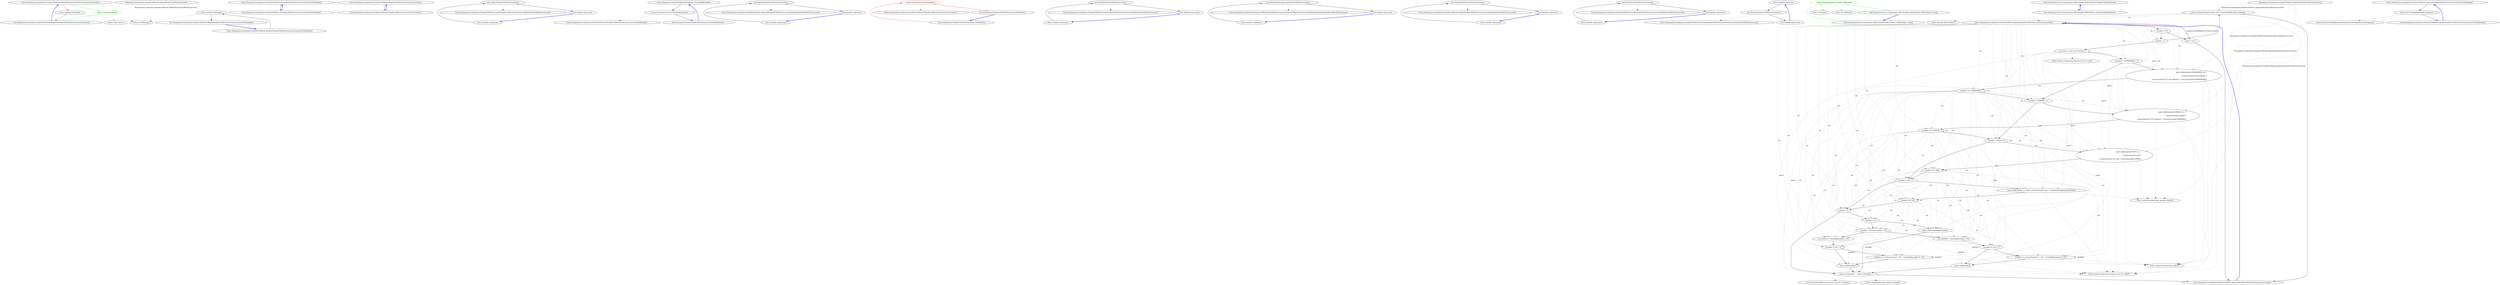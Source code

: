 digraph  {
n0 [label="Entry Humanizer.Localisation.NumberToWords.DefaultNumberToWordsConverter.Convert(int)", span="4-4", cluster="Humanizer.Localisation.NumberToWords.DefaultNumberToWordsConverter.Convert(int)"];
n1 [label="return number.ToString();", span="6-6", cluster="Humanizer.Localisation.NumberToWords.DefaultNumberToWordsConverter.Convert(int)"];
n2 [label="Exit Humanizer.Localisation.NumberToWords.DefaultNumberToWordsConverter.Convert(int)", span="4-4", cluster="Humanizer.Localisation.NumberToWords.DefaultNumberToWordsConverter.Convert(int)"];
n3 [label="Entry int.ToString()", span="0-0", cluster="int.ToString()"];
n4 [label="Entry Humanizer.Localisation.NumberToWords.DefaultNumberToWordsConverter.ConvertToOrdinal(int)", span="9-9", cluster="Humanizer.Localisation.NumberToWords.DefaultNumberToWordsConverter.ConvertToOrdinal(int)"];
n5 [label="return number.ToString();", span="11-11", cluster="Humanizer.Localisation.NumberToWords.DefaultNumberToWordsConverter.ConvertToOrdinal(int)"];
n6 [label="Exit Humanizer.Localisation.NumberToWords.DefaultNumberToWordsConverter.ConvertToOrdinal(int)", span="9-9", cluster="Humanizer.Localisation.NumberToWords.DefaultNumberToWordsConverter.ConvertToOrdinal(int)"];
d1 [label="return Convert(number);", span="6-6", cluster="Humanizer.Localisation.NumberToWords.DefaultNumberToWordsConverter.Convert(int)", color=green, community=0];
d11 [label="Humanizer.Localisation.NumberToWords.DefaultNumberToWordsConverter", span=""];
d3 [label="Entry Unk.Convert", span="", cluster="Unk.Convert"];
m1_2 [label="Entry Humanizer.Localisation.NumberToWords.INumberToWordsConverter.ConvertToOrdinal(int)", span="19-19", cluster="Humanizer.Localisation.NumberToWords.INumberToWordsConverter.ConvertToOrdinal(int)", file="INumberToWordsConverter.cs"];
m1_3 [label="Exit Humanizer.Localisation.NumberToWords.INumberToWordsConverter.ConvertToOrdinal(int)", span="19-19", cluster="Humanizer.Localisation.NumberToWords.INumberToWordsConverter.ConvertToOrdinal(int)", file="INumberToWordsConverter.cs"];
m1_0 [label="Entry Humanizer.Localisation.NumberToWords.INumberToWordsConverter.Convert(int)", span="12-12", cluster="Humanizer.Localisation.NumberToWords.INumberToWordsConverter.Convert(int)", file="INumberToWordsConverter.cs"];
m1_1 [label="Exit Humanizer.Localisation.NumberToWords.INumberToWordsConverter.Convert(int)", span="12-12", cluster="Humanizer.Localisation.NumberToWords.INumberToWordsConverter.Convert(int)", file="INumberToWordsConverter.cs"];
m2_7 [label="Entry Humanizer.Localisation.NumberToWords.ArabicNumberToWordsConverter.ArabicNumberToWordsConverter()", span="4-4", cluster="Humanizer.Localisation.NumberToWords.ArabicNumberToWordsConverter.ArabicNumberToWordsConverter()", file="NumberToWordsExtension.cs"];
m2_32 [label="Entry Humanizer.NumberToWordsExtension.ToOrdinalWords(int)", span="38-38", cluster="Humanizer.NumberToWordsExtension.ToOrdinalWords(int)", file="NumberToWordsExtension.cs"];
m2_33 [label="return Converter.ConvertToOrdinal(number);", span="40-40", cluster="Humanizer.NumberToWordsExtension.ToOrdinalWords(int)", file="NumberToWordsExtension.cs"];
m2_34 [label="Exit Humanizer.NumberToWordsExtension.ToOrdinalWords(int)", span="38-38", cluster="Humanizer.NumberToWordsExtension.ToOrdinalWords(int)", file="NumberToWordsExtension.cs"];
m2_15 [label="Entry Humanizer.Localisation.NumberToWords.SpanishNumberToWordsConverter.SpanishNumberToWordsConverter()", span="5-5", cluster="Humanizer.Localisation.NumberToWords.SpanishNumberToWordsConverter.SpanishNumberToWordsConverter()", file="NumberToWordsExtension.cs"];
m2_35 [label="Entry Humanizer.Localisation.NumberToWords.INumberToWordsConverter.ConvertToOrdinal(int)", span="19-19", cluster="Humanizer.Localisation.NumberToWords.INumberToWordsConverter.ConvertToOrdinal(int)", file="NumberToWordsExtension.cs"];
m2_31 [label="Entry Humanizer.Localisation.NumberToWords.INumberToWordsConverter.Convert(int)", span="12-12", cluster="Humanizer.Localisation.NumberToWords.INumberToWordsConverter.Convert(int)", file="NumberToWordsExtension.cs"];
m2_19 [label="Entry Humanizer.Localisation.NumberToWords.PolishNumberToWordsConverter.PolishNumberToWordsConverter()", span="6-6", cluster="Humanizer.Localisation.NumberToWords.PolishNumberToWordsConverter.PolishNumberToWordsConverter()", file="NumberToWordsExtension.cs"];
m2_28 [label="Entry Humanizer.NumberToWordsExtension.ToWords(int)", span="28-28", cluster="Humanizer.NumberToWordsExtension.ToWords(int)", file="NumberToWordsExtension.cs"];
m2_29 [label="return Converter.Convert(number);", span="30-30", cluster="Humanizer.NumberToWordsExtension.ToWords(int)", color=red, community=0, file="NumberToWordsExtension.cs"];
m2_30 [label="Exit Humanizer.NumberToWordsExtension.ToWords(int)", span="28-28", cluster="Humanizer.NumberToWordsExtension.ToWords(int)", file="NumberToWordsExtension.cs"];
m2_23 [label="Entry Humanizer.Localisation.NumberToWords.BrazilianPortugueseNumberToWordsConverter.BrazilianPortugueseNumberToWordsConverter()", span="5-5", cluster="Humanizer.Localisation.NumberToWords.BrazilianPortugueseNumberToWordsConverter.BrazilianPortugueseNumberToWordsConverter()", file="NumberToWordsExtension.cs"];
m2_3 [label="Entry Humanizer.Localisation.NumberToWords.EnglishNumberToWordsConverter.EnglishNumberToWordsConverter()", span="5-5", cluster="Humanizer.Localisation.NumberToWords.EnglishNumberToWordsConverter.EnglishNumberToWordsConverter()", file="NumberToWordsExtension.cs"];
m2_11 [label="Entry Humanizer.Localisation.NumberToWords.FarsiNumberToWordsConverter.FarsiNumberToWordsConverter()", span="5-5", cluster="Humanizer.Localisation.NumberToWords.FarsiNumberToWordsConverter.FarsiNumberToWordsConverter()", file="NumberToWordsExtension.cs"];
m2_24 [label="Entry lambda expression", span="20-20", cluster="lambda expression", file="NumberToWordsExtension.cs"];
m2_0 [label="Entry lambda expression", span="14-14", cluster="lambda expression", file="NumberToWordsExtension.cs"];
m2_1 [label="new EnglishNumberToWordsConverter()", span="14-14", cluster="lambda expression", file="NumberToWordsExtension.cs"];
m2_2 [label="Exit lambda expression", span="14-14", cluster="lambda expression", file="NumberToWordsExtension.cs"];
m2_4 [label="Entry lambda expression", span="15-15", cluster="lambda expression", file="NumberToWordsExtension.cs"];
m2_5 [label="new ArabicNumberToWordsConverter()", span="15-15", cluster="lambda expression", file="NumberToWordsExtension.cs"];
m2_6 [label="Exit lambda expression", span="15-15", cluster="lambda expression", file="NumberToWordsExtension.cs"];
m2_8 [label="Entry lambda expression", span="16-16", cluster="lambda expression", file="NumberToWordsExtension.cs"];
m2_9 [label="new FarsiNumberToWordsConverter()", span="16-16", cluster="lambda expression", file="NumberToWordsExtension.cs"];
m2_10 [label="Exit lambda expression", span="16-16", cluster="lambda expression", file="NumberToWordsExtension.cs"];
m2_12 [label="Entry lambda expression", span="17-17", cluster="lambda expression", file="NumberToWordsExtension.cs"];
m2_13 [label="new SpanishNumberToWordsConverter()", span="17-17", cluster="lambda expression", file="NumberToWordsExtension.cs"];
m2_14 [label="Exit lambda expression", span="17-17", cluster="lambda expression", file="NumberToWordsExtension.cs"];
m2_16 [label="Entry lambda expression", span="18-18", cluster="lambda expression", file="NumberToWordsExtension.cs"];
m2_17 [label="new PolishNumberToWordsConverter()", span="18-18", cluster="lambda expression", file="NumberToWordsExtension.cs"];
m2_18 [label="Exit lambda expression", span="18-18", cluster="lambda expression", file="NumberToWordsExtension.cs"];
m2_20 [label="Entry lambda expression", span="19-19", cluster="lambda expression", file="NumberToWordsExtension.cs"];
m2_21 [label="new BrazilianPortugueseNumberToWordsConverter()", span="19-19", cluster="lambda expression", file="NumberToWordsExtension.cs"];
m2_22 [label="Exit lambda expression", span="19-19", cluster="lambda expression", file="NumberToWordsExtension.cs"];
m2_25 [label="new RussianNumberToWordsConverter()", span="20-20", cluster="lambda expression", file="NumberToWordsExtension.cs"];
m2_26 [label="Exit lambda expression", span="20-20", cluster="lambda expression", file="NumberToWordsExtension.cs"];
m2_27 [label="Entry Humanizer.Localisation.NumberToWords.RussianNumberToWordsConverter.RussianNumberToWordsConverter()", span="5-5", cluster="Humanizer.Localisation.NumberToWords.RussianNumberToWordsConverter.RussianNumberToWordsConverter()", file="NumberToWordsExtension.cs"];
m3_6 [label="Entry Unk.Equal", span="", cluster="Unk.Equal", file="NumberToWordsTests.cs"];
m3_5 [label="Entry int.ToWords()", span="28-28", cluster="int.ToWords()", file="NumberToWordsTests.cs"];
m3_2 [label="Entry Humanizer.Tests.Localisation.ruRU.NumberToWordsTests.ToWords(int, string)", span="65-65", cluster="Humanizer.Tests.Localisation.ruRU.NumberToWordsTests.ToWords(int, string)", file="NumberToWordsTests.cs"];
m3_3 [label="Assert.Equal(expected, number.ToWords())", span="67-67", cluster="Humanizer.Tests.Localisation.ruRU.NumberToWordsTests.ToWords(int, string)", file="NumberToWordsTests.cs", color=green, community=0];
m3_4 [label="Exit Humanizer.Tests.Localisation.ruRU.NumberToWordsTests.ToWords(int, string)", span="65-65", cluster="Humanizer.Tests.Localisation.ruRU.NumberToWordsTests.ToWords(int, string)", file="NumberToWordsTests.cs"];
m3_0 [label="Entry Humanizer.Tests.Localisation.ruRU.NumberToWordsTests.NumberToWordsTests()", span="7-7", cluster="Humanizer.Tests.Localisation.ruRU.NumberToWordsTests.NumberToWordsTests()", file="NumberToWordsTests.cs"];
m3_1 [label="Exit Humanizer.Tests.Localisation.ruRU.NumberToWordsTests.NumberToWordsTests()", span="7-7", cluster="Humanizer.Tests.Localisation.ruRU.NumberToWordsTests.NumberToWordsTests()", file="NumberToWordsTests.cs"];
m4_32 [label="Entry System.Math.Abs(int)", span="0-0", cluster="System.Math.Abs(int)", file="SpanishNumberToWordsConverter.cs"];
m4_34 [label="Entry System.Collections.Generic.List<T>.List()", span="0-0", cluster="System.Collections.Generic.List<T>.List()", file="SpanishNumberToWordsConverter.cs"];
m4_37 [label="Entry System.Collections.Generic.List<T>.ToArray()", span="0-0", cluster="System.Collections.Generic.List<T>.ToArray()", file="SpanishNumberToWordsConverter.cs"];
m4_39 [label="Entry Humanizer.Localisation.NumberToWords.SpanishNumberToWordsConverter.ConvertToOrdinal(int)", span="79-79", cluster="Humanizer.Localisation.NumberToWords.SpanishNumberToWordsConverter.ConvertToOrdinal(int)", file="SpanishNumberToWordsConverter.cs"];
m4_40 [label="throw new NotImplementedException();", span="81-81", cluster="Humanizer.Localisation.NumberToWords.SpanishNumberToWordsConverter.ConvertToOrdinal(int)", file="SpanishNumberToWordsConverter.cs"];
m4_41 [label="Exit Humanizer.Localisation.NumberToWords.SpanishNumberToWordsConverter.ConvertToOrdinal(int)", span="79-79", cluster="Humanizer.Localisation.NumberToWords.SpanishNumberToWordsConverter.ConvertToOrdinal(int)", file="SpanishNumberToWordsConverter.cs"];
m4_36 [label="Entry System.Collections.Generic.List<T>.Add(T)", span="0-0", cluster="System.Collections.Generic.List<T>.Add(T)", file="SpanishNumberToWordsConverter.cs"];
m4_35 [label="Entry string.Format(string, params object[])", span="0-0", cluster="string.Format(string, params object[])", file="SpanishNumberToWordsConverter.cs"];
m4_38 [label="Entry string.Join(string, params string[])", span="0-0", cluster="string.Join(string, params string[])", file="SpanishNumberToWordsConverter.cs"];
m4_42 [label="Entry System.NotImplementedException.NotImplementedException()", span="0-0", cluster="System.NotImplementedException.NotImplementedException()", file="SpanishNumberToWordsConverter.cs"];
m4_33 [label="Entry string.Format(string, object)", span="0-0", cluster="string.Format(string, object)", file="SpanishNumberToWordsConverter.cs"];
m4_0 [label="Entry Humanizer.Localisation.NumberToWords.SpanishNumberToWordsConverter.Convert(int)", span="11-11", cluster="Humanizer.Localisation.NumberToWords.SpanishNumberToWordsConverter.Convert(int)", file="SpanishNumberToWordsConverter.cs"];
m4_1 [label="number == 0", span="13-13", cluster="Humanizer.Localisation.NumberToWords.SpanishNumberToWordsConverter.Convert(int)", file="SpanishNumberToWordsConverter.cs"];
m4_3 [label="number < 0", span="16-16", cluster="Humanizer.Localisation.NumberToWords.SpanishNumberToWordsConverter.Convert(int)", file="SpanishNumberToWordsConverter.cs"];
m4_4 [label="return string.Format(''menos {0}'', Convert(Math.Abs(number)));", span="17-17", cluster="Humanizer.Localisation.NumberToWords.SpanishNumberToWordsConverter.Convert(int)", file="SpanishNumberToWordsConverter.cs"];
m4_6 [label="(number / 1000000000) > 0", span="21-21", cluster="Humanizer.Localisation.NumberToWords.SpanishNumberToWordsConverter.Convert(int)", file="SpanishNumberToWordsConverter.cs"];
m4_7 [label="parts.Add(number/1000000000 == 1\r\n                    ? string.Format(''mil millones'')\r\n                    : string.Format(''{0} mil millones'', Convert(number/1000000000)))", span="23-25", cluster="Humanizer.Localisation.NumberToWords.SpanishNumberToWordsConverter.Convert(int)", file="SpanishNumberToWordsConverter.cs"];
m4_8 [label="number %= 1000000000", span="27-27", cluster="Humanizer.Localisation.NumberToWords.SpanishNumberToWordsConverter.Convert(int)", file="SpanishNumberToWordsConverter.cs"];
m4_9 [label="(number / 1000000) > 0", span="30-30", cluster="Humanizer.Localisation.NumberToWords.SpanishNumberToWordsConverter.Convert(int)", file="SpanishNumberToWordsConverter.cs"];
m4_10 [label="parts.Add(number/1000000 == 1\r\n                    ? string.Format(''millón'')\r\n                    : string.Format(''{0} millones'', Convert(number/1000000)))", span="32-34", cluster="Humanizer.Localisation.NumberToWords.SpanishNumberToWordsConverter.Convert(int)", file="SpanishNumberToWordsConverter.cs"];
m4_11 [label="number %= 1000000", span="36-36", cluster="Humanizer.Localisation.NumberToWords.SpanishNumberToWordsConverter.Convert(int)", file="SpanishNumberToWordsConverter.cs"];
m4_12 [label="(number / 1000) > 0", span="39-39", cluster="Humanizer.Localisation.NumberToWords.SpanishNumberToWordsConverter.Convert(int)", file="SpanishNumberToWordsConverter.cs"];
m4_13 [label="parts.Add(number/1000 == 1\r\n                    ? string.Format(''mil'')\r\n                    : string.Format(''{0} mil'', Convert(number/1000)))", span="41-43", cluster="Humanizer.Localisation.NumberToWords.SpanishNumberToWordsConverter.Convert(int)", file="SpanishNumberToWordsConverter.cs"];
m4_14 [label="number %= 1000", span="45-45", cluster="Humanizer.Localisation.NumberToWords.SpanishNumberToWordsConverter.Convert(int)", file="SpanishNumberToWordsConverter.cs"];
m4_15 [label="(number / 100) > 0", span="48-48", cluster="Humanizer.Localisation.NumberToWords.SpanishNumberToWordsConverter.Convert(int)", file="SpanishNumberToWordsConverter.cs"];
m4_16 [label="parts.Add(number == 100 ? string.Format(''cien'') : HundredsMap[(number/100)])", span="50-50", cluster="Humanizer.Localisation.NumberToWords.SpanishNumberToWordsConverter.Convert(int)", file="SpanishNumberToWordsConverter.cs"];
m4_17 [label="number %= 100", span="51-51", cluster="Humanizer.Localisation.NumberToWords.SpanishNumberToWordsConverter.Convert(int)", file="SpanishNumberToWordsConverter.cs"];
m4_18 [label="number > 0", span="54-54", cluster="Humanizer.Localisation.NumberToWords.SpanishNumberToWordsConverter.Convert(int)", file="SpanishNumberToWordsConverter.cs"];
m4_19 [label="number < 20", span="56-56", cluster="Humanizer.Localisation.NumberToWords.SpanishNumberToWordsConverter.Convert(int)", file="SpanishNumberToWordsConverter.cs"];
m4_20 [label="parts.Add(UnitsMap[number])", span="57-57", cluster="Humanizer.Localisation.NumberToWords.SpanishNumberToWordsConverter.Convert(int)", file="SpanishNumberToWordsConverter.cs"];
m4_21 [label="number > 20 && number < 30", span="58-58", cluster="Humanizer.Localisation.NumberToWords.SpanishNumberToWordsConverter.Convert(int)", file="SpanishNumberToWordsConverter.cs"];
m4_22 [label="var lastPart = TensMap[number / 10]", span="60-60", cluster="Humanizer.Localisation.NumberToWords.SpanishNumberToWordsConverter.Convert(int)", file="SpanishNumberToWordsConverter.cs"];
m4_23 [label="(number % 10) > 0", span="61-61", cluster="Humanizer.Localisation.NumberToWords.SpanishNumberToWordsConverter.Convert(int)", file="SpanishNumberToWordsConverter.cs"];
m4_24 [label="lastPart += string.Format('' {0}'', UnitsMap[number % 10])", span="62-62", cluster="Humanizer.Localisation.NumberToWords.SpanishNumberToWordsConverter.Convert(int)", file="SpanishNumberToWordsConverter.cs"];
m4_26 [label="var lastPart = TensMap[number / 10]", span="68-68", cluster="Humanizer.Localisation.NumberToWords.SpanishNumberToWordsConverter.Convert(int)", file="SpanishNumberToWordsConverter.cs"];
m4_27 [label="(number % 10) > 0", span="69-69", cluster="Humanizer.Localisation.NumberToWords.SpanishNumberToWordsConverter.Convert(int)", file="SpanishNumberToWordsConverter.cs"];
m4_28 [label="lastPart += string.Format('' y {0}'', UnitsMap[number % 10])", span="70-70", cluster="Humanizer.Localisation.NumberToWords.SpanishNumberToWordsConverter.Convert(int)", file="SpanishNumberToWordsConverter.cs"];
m4_2 [label="return ''cero'';", span="14-14", cluster="Humanizer.Localisation.NumberToWords.SpanishNumberToWordsConverter.Convert(int)", file="SpanishNumberToWordsConverter.cs"];
m4_5 [label="var parts = new List<string>()", span="19-19", cluster="Humanizer.Localisation.NumberToWords.SpanishNumberToWordsConverter.Convert(int)", file="SpanishNumberToWordsConverter.cs"];
m4_25 [label="parts.Add(lastPart)", span="64-64", cluster="Humanizer.Localisation.NumberToWords.SpanishNumberToWordsConverter.Convert(int)", file="SpanishNumberToWordsConverter.cs"];
m4_29 [label="parts.Add(lastPart)", span="72-72", cluster="Humanizer.Localisation.NumberToWords.SpanishNumberToWordsConverter.Convert(int)", file="SpanishNumberToWordsConverter.cs"];
m4_30 [label="return string.Join('' '', parts.ToArray());", span="76-76", cluster="Humanizer.Localisation.NumberToWords.SpanishNumberToWordsConverter.Convert(int)", file="SpanishNumberToWordsConverter.cs"];
m4_31 [label="Exit Humanizer.Localisation.NumberToWords.SpanishNumberToWordsConverter.Convert(int)", span="11-11", cluster="Humanizer.Localisation.NumberToWords.SpanishNumberToWordsConverter.Convert(int)", file="SpanishNumberToWordsConverter.cs"];
m4_43 [label="Humanizer.Localisation.NumberToWords.SpanishNumberToWordsConverter", span="", file="SpanishNumberToWordsConverter.cs"];
n0 -> n1  [key=0, style=solid, color=red];
n0 -> d1  [key=0, style=solid, color=green];
n1 -> n2  [key=0, style=solid, color=red];
n1 -> n3  [key=2, style=dotted];
n2 -> n0  [key=0, style=bold, color=blue];
n4 -> n5  [key=0, style=solid];
n5 -> n6  [key=0, style=solid];
n5 -> n3  [key=2, style=dotted];
n6 -> n4  [key=0, style=bold, color=blue];
d1 -> n2  [key=0, style=solid, color=green];
d1 -> d3  [key=2, style=dotted, color=green];
d11 -> d1  [key=1, style=dashed, color=green, label="Humanizer.Localisation.NumberToWords.DefaultNumberToWordsConverter"];
m1_2 -> m1_3  [key=0, style=solid];
m1_3 -> m1_2  [key=0, style=bold, color=blue];
m1_0 -> m1_1  [key=0, style=solid];
m1_1 -> m1_0  [key=0, style=bold, color=blue];
m2_32 -> m2_33  [key=0, style=solid];
m2_33 -> m2_34  [key=0, style=solid];
m2_33 -> m2_35  [key=2, style=dotted];
m2_34 -> m2_32  [key=0, style=bold, color=blue];
m2_28 -> m2_29  [key=0, style=solid, color=red];
m2_29 -> m2_30  [key=0, style=solid, color=red];
m2_29 -> m2_31  [key=2, style=dotted, color=red];
m2_30 -> m2_28  [key=0, style=bold, color=blue];
m2_24 -> m2_25  [key=0, style=solid];
m2_0 -> m2_1  [key=0, style=solid];
m2_1 -> m2_2  [key=0, style=solid];
m2_1 -> m2_3  [key=2, style=dotted];
m2_2 -> m2_0  [key=0, style=bold, color=blue];
m2_4 -> m2_5  [key=0, style=solid];
m2_5 -> m2_6  [key=0, style=solid];
m2_5 -> m2_7  [key=2, style=dotted];
m2_6 -> m2_4  [key=0, style=bold, color=blue];
m2_8 -> m2_9  [key=0, style=solid];
m2_9 -> m2_10  [key=0, style=solid];
m2_9 -> m2_11  [key=2, style=dotted];
m2_10 -> m2_8  [key=0, style=bold, color=blue];
m2_12 -> m2_13  [key=0, style=solid];
m2_13 -> m2_14  [key=0, style=solid];
m2_13 -> m2_15  [key=2, style=dotted];
m2_14 -> m2_12  [key=0, style=bold, color=blue];
m2_16 -> m2_17  [key=0, style=solid];
m2_17 -> m2_18  [key=0, style=solid];
m2_17 -> m2_19  [key=2, style=dotted];
m2_18 -> m2_16  [key=0, style=bold, color=blue];
m2_20 -> m2_21  [key=0, style=solid];
m2_21 -> m2_22  [key=0, style=solid];
m2_21 -> m2_23  [key=2, style=dotted];
m2_22 -> m2_20  [key=0, style=bold, color=blue];
m2_25 -> m2_26  [key=0, style=solid];
m2_25 -> m2_27  [key=2, style=dotted];
m2_26 -> m2_24  [key=0, style=bold, color=blue];
m3_2 -> m3_3  [key=0, style=solid, color=green];
m3_3 -> m3_4  [key=0, style=solid, color=green];
m3_3 -> m3_5  [key=2, style=dotted, color=green];
m3_3 -> m3_6  [key=2, style=dotted, color=green];
m3_4 -> m3_2  [key=0, style=bold, color=blue];
m3_0 -> m3_1  [key=0, style=solid];
m3_1 -> m3_0  [key=0, style=bold, color=blue];
m4_39 -> m4_40  [key=0, style=solid];
m4_40 -> m4_41  [key=0, style=solid];
m4_40 -> m4_42  [key=2, style=dotted];
m4_41 -> m4_39  [key=0, style=bold, color=blue];
m4_0 -> m4_1  [key=0, style=solid];
m4_0 -> m4_3  [key=1, style=dashed, color=darkseagreen4, label=int];
m4_0 -> m4_4  [key=1, style=dashed, color=darkseagreen4, label=int];
m4_0 -> m4_6  [key=1, style=dashed, color=darkseagreen4, label=int];
m4_0 -> m4_7  [key=1, style=dashed, color=darkseagreen4, label=int];
m4_0 -> m4_8  [key=1, style=dashed, color=darkseagreen4, label=int];
m4_0 -> m4_9  [key=1, style=dashed, color=darkseagreen4, label=int];
m4_0 -> m4_10  [key=1, style=dashed, color=darkseagreen4, label=int];
m4_0 -> m4_11  [key=1, style=dashed, color=darkseagreen4, label=int];
m4_0 -> m4_12  [key=1, style=dashed, color=darkseagreen4, label=int];
m4_0 -> m4_13  [key=1, style=dashed, color=darkseagreen4, label=int];
m4_0 -> m4_14  [key=1, style=dashed, color=darkseagreen4, label=int];
m4_0 -> m4_15  [key=1, style=dashed, color=darkseagreen4, label=int];
m4_0 -> m4_16  [key=1, style=dashed, color=darkseagreen4, label=int];
m4_0 -> m4_17  [key=1, style=dashed, color=darkseagreen4, label=int];
m4_0 -> m4_18  [key=1, style=dashed, color=darkseagreen4, label=int];
m4_0 -> m4_19  [key=1, style=dashed, color=darkseagreen4, label=int];
m4_0 -> m4_20  [key=1, style=dashed, color=darkseagreen4, label=int];
m4_0 -> m4_21  [key=1, style=dashed, color=darkseagreen4, label=int];
m4_0 -> m4_22  [key=1, style=dashed, color=darkseagreen4, label=int];
m4_0 -> m4_23  [key=1, style=dashed, color=darkseagreen4, label=int];
m4_0 -> m4_24  [key=1, style=dashed, color=darkseagreen4, label=int];
m4_0 -> m4_26  [key=1, style=dashed, color=darkseagreen4, label=int];
m4_0 -> m4_27  [key=1, style=dashed, color=darkseagreen4, label=int];
m4_0 -> m4_28  [key=1, style=dashed, color=darkseagreen4, label=int];
m4_0 -> m4_2  [key=3, color=darkorchid, style=bold, label="method methodReturn string Convert"];
m4_1 -> m4_2  [key=0, style=solid];
m4_1 -> m4_3  [key=0, style=solid];
m4_3 -> m4_4  [key=0, style=solid];
m4_3 -> m4_5  [key=0, style=solid];
m4_4 -> m4_31  [key=0, style=solid];
m4_4 -> m4_32  [key=2, style=dotted];
m4_4 -> m4_0  [key=2, style=dotted];
m4_4 -> m4_33  [key=2, style=dotted];
m4_6 -> m4_7  [key=0, style=solid];
m4_6 -> m4_9  [key=0, style=solid];
m4_7 -> m4_8  [key=0, style=solid];
m4_7 -> m4_35  [key=2, style=dotted];
m4_7 -> m4_0  [key=2, style=dotted];
m4_7 -> m4_33  [key=2, style=dotted];
m4_7 -> m4_36  [key=2, style=dotted];
m4_8 -> m4_9  [key=0, style=solid];
m4_8 -> m4_8  [key=1, style=dashed, color=darkseagreen4, label=int];
m4_8 -> m4_10  [key=1, style=dashed, color=darkseagreen4, label=int];
m4_8 -> m4_11  [key=1, style=dashed, color=darkseagreen4, label=int];
m4_8 -> m4_12  [key=1, style=dashed, color=darkseagreen4, label=int];
m4_8 -> m4_13  [key=1, style=dashed, color=darkseagreen4, label=int];
m4_8 -> m4_14  [key=1, style=dashed, color=darkseagreen4, label=int];
m4_8 -> m4_15  [key=1, style=dashed, color=darkseagreen4, label=int];
m4_8 -> m4_16  [key=1, style=dashed, color=darkseagreen4, label=int];
m4_8 -> m4_17  [key=1, style=dashed, color=darkseagreen4, label=int];
m4_8 -> m4_18  [key=1, style=dashed, color=darkseagreen4, label=int];
m4_8 -> m4_19  [key=1, style=dashed, color=darkseagreen4, label=int];
m4_8 -> m4_20  [key=1, style=dashed, color=darkseagreen4, label=int];
m4_8 -> m4_21  [key=1, style=dashed, color=darkseagreen4, label=int];
m4_8 -> m4_22  [key=1, style=dashed, color=darkseagreen4, label=int];
m4_8 -> m4_23  [key=1, style=dashed, color=darkseagreen4, label=int];
m4_8 -> m4_24  [key=1, style=dashed, color=darkseagreen4, label=int];
m4_8 -> m4_26  [key=1, style=dashed, color=darkseagreen4, label=int];
m4_8 -> m4_27  [key=1, style=dashed, color=darkseagreen4, label=int];
m4_8 -> m4_28  [key=1, style=dashed, color=darkseagreen4, label=int];
m4_9 -> m4_10  [key=0, style=solid];
m4_9 -> m4_12  [key=0, style=solid];
m4_10 -> m4_11  [key=0, style=solid];
m4_10 -> m4_35  [key=2, style=dotted];
m4_10 -> m4_0  [key=2, style=dotted];
m4_10 -> m4_33  [key=2, style=dotted];
m4_10 -> m4_36  [key=2, style=dotted];
m4_11 -> m4_12  [key=0, style=solid];
m4_11 -> m4_11  [key=1, style=dashed, color=darkseagreen4, label=int];
m4_11 -> m4_13  [key=1, style=dashed, color=darkseagreen4, label=int];
m4_11 -> m4_14  [key=1, style=dashed, color=darkseagreen4, label=int];
m4_11 -> m4_15  [key=1, style=dashed, color=darkseagreen4, label=int];
m4_11 -> m4_16  [key=1, style=dashed, color=darkseagreen4, label=int];
m4_11 -> m4_17  [key=1, style=dashed, color=darkseagreen4, label=int];
m4_11 -> m4_18  [key=1, style=dashed, color=darkseagreen4, label=int];
m4_11 -> m4_19  [key=1, style=dashed, color=darkseagreen4, label=int];
m4_11 -> m4_20  [key=1, style=dashed, color=darkseagreen4, label=int];
m4_11 -> m4_21  [key=1, style=dashed, color=darkseagreen4, label=int];
m4_11 -> m4_22  [key=1, style=dashed, color=darkseagreen4, label=int];
m4_11 -> m4_23  [key=1, style=dashed, color=darkseagreen4, label=int];
m4_11 -> m4_24  [key=1, style=dashed, color=darkseagreen4, label=int];
m4_11 -> m4_26  [key=1, style=dashed, color=darkseagreen4, label=int];
m4_11 -> m4_27  [key=1, style=dashed, color=darkseagreen4, label=int];
m4_11 -> m4_28  [key=1, style=dashed, color=darkseagreen4, label=int];
m4_12 -> m4_13  [key=0, style=solid];
m4_12 -> m4_15  [key=0, style=solid];
m4_13 -> m4_14  [key=0, style=solid];
m4_13 -> m4_35  [key=2, style=dotted];
m4_13 -> m4_0  [key=2, style=dotted];
m4_13 -> m4_33  [key=2, style=dotted];
m4_13 -> m4_36  [key=2, style=dotted];
m4_14 -> m4_15  [key=0, style=solid];
m4_14 -> m4_14  [key=1, style=dashed, color=darkseagreen4, label=int];
m4_14 -> m4_16  [key=1, style=dashed, color=darkseagreen4, label=int];
m4_14 -> m4_17  [key=1, style=dashed, color=darkseagreen4, label=int];
m4_14 -> m4_18  [key=1, style=dashed, color=darkseagreen4, label=int];
m4_14 -> m4_19  [key=1, style=dashed, color=darkseagreen4, label=int];
m4_14 -> m4_20  [key=1, style=dashed, color=darkseagreen4, label=int];
m4_14 -> m4_21  [key=1, style=dashed, color=darkseagreen4, label=int];
m4_14 -> m4_22  [key=1, style=dashed, color=darkseagreen4, label=int];
m4_14 -> m4_23  [key=1, style=dashed, color=darkseagreen4, label=int];
m4_14 -> m4_24  [key=1, style=dashed, color=darkseagreen4, label=int];
m4_14 -> m4_26  [key=1, style=dashed, color=darkseagreen4, label=int];
m4_14 -> m4_27  [key=1, style=dashed, color=darkseagreen4, label=int];
m4_14 -> m4_28  [key=1, style=dashed, color=darkseagreen4, label=int];
m4_15 -> m4_16  [key=0, style=solid];
m4_15 -> m4_18  [key=0, style=solid];
m4_16 -> m4_17  [key=0, style=solid];
m4_16 -> m4_35  [key=2, style=dotted];
m4_16 -> m4_36  [key=2, style=dotted];
m4_17 -> m4_18  [key=0, style=solid];
m4_17 -> m4_17  [key=1, style=dashed, color=darkseagreen4, label=int];
m4_17 -> m4_19  [key=1, style=dashed, color=darkseagreen4, label=int];
m4_17 -> m4_20  [key=1, style=dashed, color=darkseagreen4, label=int];
m4_17 -> m4_21  [key=1, style=dashed, color=darkseagreen4, label=int];
m4_17 -> m4_22  [key=1, style=dashed, color=darkseagreen4, label=int];
m4_17 -> m4_23  [key=1, style=dashed, color=darkseagreen4, label=int];
m4_17 -> m4_24  [key=1, style=dashed, color=darkseagreen4, label=int];
m4_17 -> m4_26  [key=1, style=dashed, color=darkseagreen4, label=int];
m4_17 -> m4_27  [key=1, style=dashed, color=darkseagreen4, label=int];
m4_17 -> m4_28  [key=1, style=dashed, color=darkseagreen4, label=int];
m4_18 -> m4_19  [key=0, style=solid];
m4_18 -> m4_30  [key=0, style=solid];
m4_19 -> m4_20  [key=0, style=solid];
m4_19 -> m4_21  [key=0, style=solid];
m4_20 -> m4_30  [key=0, style=solid];
m4_20 -> m4_36  [key=2, style=dotted];
m4_21 -> m4_22  [key=0, style=solid];
m4_21 -> m4_26  [key=0, style=solid];
m4_22 -> m4_23  [key=0, style=solid];
m4_22 -> m4_24  [key=1, style=dashed, color=darkseagreen4, label=lastPart];
m4_22 -> m4_25  [key=1, style=dashed, color=darkseagreen4, label=lastPart];
m4_23 -> m4_24  [key=0, style=solid];
m4_23 -> m4_25  [key=0, style=solid];
m4_24 -> m4_25  [key=0, style=solid];
m4_24 -> m4_33  [key=2, style=dotted];
m4_24 -> m4_24  [key=1, style=dashed, color=darkseagreen4, label=lastPart];
m4_26 -> m4_27  [key=0, style=solid];
m4_26 -> m4_28  [key=1, style=dashed, color=darkseagreen4, label=lastPart];
m4_26 -> m4_29  [key=1, style=dashed, color=darkseagreen4, label=lastPart];
m4_27 -> m4_28  [key=0, style=solid];
m4_27 -> m4_29  [key=0, style=solid];
m4_28 -> m4_29  [key=0, style=solid];
m4_28 -> m4_33  [key=2, style=dotted];
m4_28 -> m4_28  [key=1, style=dashed, color=darkseagreen4, label=lastPart];
m4_2 -> m4_31  [key=0, style=solid];
m4_5 -> m4_6  [key=0, style=solid];
m4_5 -> m4_34  [key=2, style=dotted];
m4_5 -> m4_7  [key=1, style=dashed, color=darkseagreen4, label=parts];
m4_5 -> m4_10  [key=1, style=dashed, color=darkseagreen4, label=parts];
m4_5 -> m4_13  [key=1, style=dashed, color=darkseagreen4, label=parts];
m4_5 -> m4_16  [key=1, style=dashed, color=darkseagreen4, label=parts];
m4_5 -> m4_20  [key=1, style=dashed, color=darkseagreen4, label=parts];
m4_5 -> m4_25  [key=1, style=dashed, color=darkseagreen4, label=parts];
m4_5 -> m4_29  [key=1, style=dashed, color=darkseagreen4, label=parts];
m4_5 -> m4_30  [key=1, style=dashed, color=darkseagreen4, label=parts];
m4_25 -> m4_30  [key=0, style=solid];
m4_25 -> m4_36  [key=2, style=dotted];
m4_29 -> m4_30  [key=0, style=solid];
m4_29 -> m4_36  [key=2, style=dotted];
m4_30 -> m4_31  [key=0, style=solid];
m4_30 -> m4_37  [key=2, style=dotted];
m4_30 -> m4_38  [key=2, style=dotted];
m4_31 -> m4_0  [key=0, style=bold, color=blue];
m4_43 -> m4_4  [key=1, style=dashed, color=darkseagreen4, label="Humanizer.Localisation.NumberToWords.SpanishNumberToWordsConverter"];
m4_43 -> m4_7  [key=1, style=dashed, color=darkseagreen4, label="Humanizer.Localisation.NumberToWords.SpanishNumberToWordsConverter"];
m4_43 -> m4_10  [key=1, style=dashed, color=darkseagreen4, label="Humanizer.Localisation.NumberToWords.SpanishNumberToWordsConverter"];
m4_43 -> m4_13  [key=1, style=dashed, color=darkseagreen4, label="Humanizer.Localisation.NumberToWords.SpanishNumberToWordsConverter"];
}
